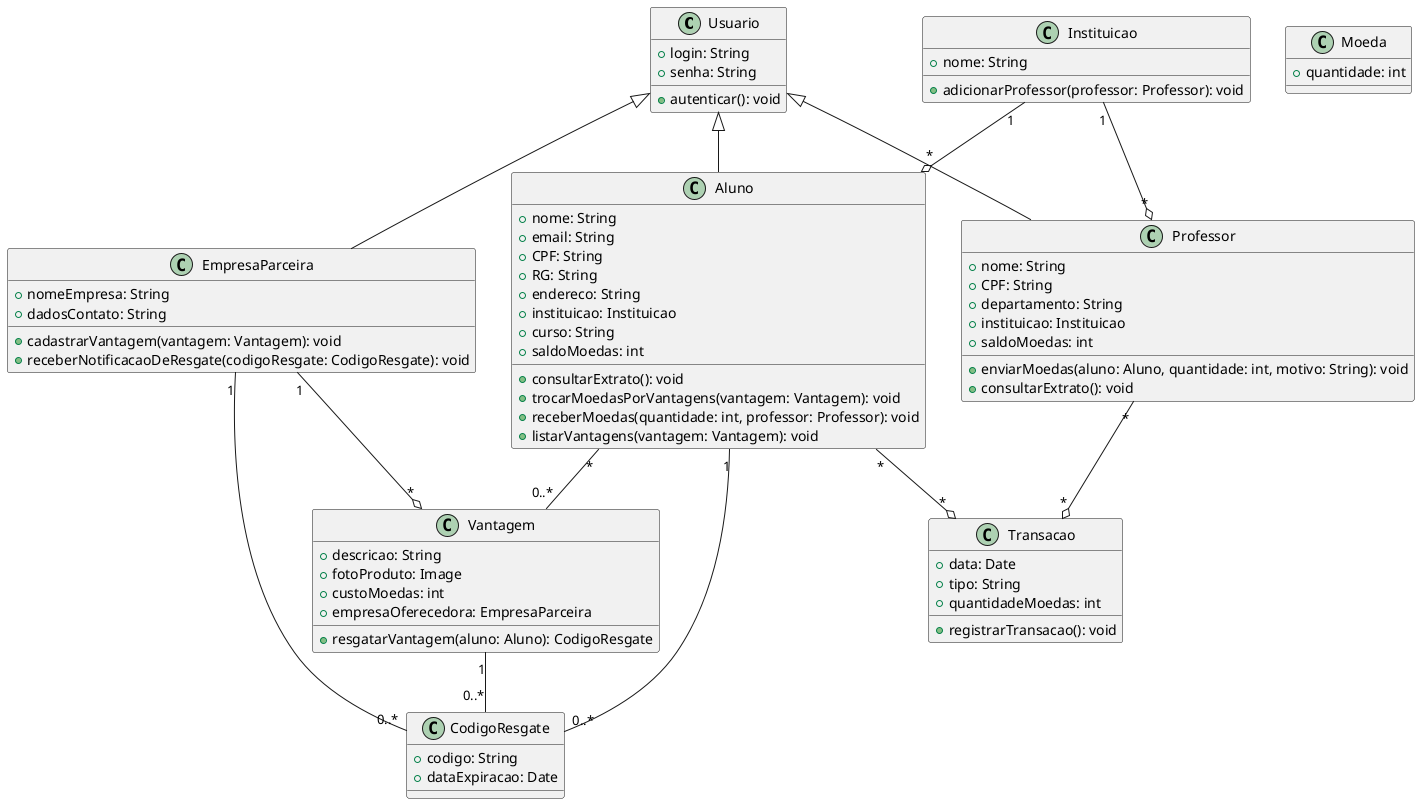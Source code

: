 @startuml

class Usuario {
  +login: String
  +senha: String
  +autenticar(): void
}

class Aluno {
  +nome: String
  +email: String
  +CPF: String
  +RG: String
  +endereco: String
  +instituicao: Instituicao
  +curso: String
  +saldoMoedas: int
  +consultarExtrato(): void
  +trocarMoedasPorVantagens(vantagem: Vantagem): void
  +receberMoedas(quantidade: int, professor: Professor): void
  +listarVantagens(vantagem: Vantagem): void
}

class Professor {
  +nome: String
  +CPF: String
  +departamento: String
  +instituicao: Instituicao
  +saldoMoedas: int
  +enviarMoedas(aluno: Aluno, quantidade: int, motivo: String): void
  +consultarExtrato(): void
}

class EmpresaParceira {
  +nomeEmpresa: String
  +dadosContato: String
  +cadastrarVantagem(vantagem: Vantagem): void
  +receberNotificacaoDeResgate(codigoResgate: CodigoResgate): void
}

class Instituicao {
  +nome: String
  +adicionarProfessor(professor: Professor): void
}

class Moeda {
  +quantidade: int
}

class Vantagem {
  +descricao: String
  +fotoProduto: Image
  +custoMoedas: int
  +empresaOferecedora: EmpresaParceira
  +resgatarVantagem(aluno: Aluno): CodigoResgate
}

class Transacao {
  +data: Date
  +tipo: String
  +quantidadeMoedas: int
  +registrarTransacao(): void
}

class CodigoResgate {
  +codigo: String
  +dataExpiracao: Date
}

Usuario <|-- Aluno
Usuario <|-- Professor
Usuario <|-- EmpresaParceira

Instituicao "1" --o "*" Professor
Instituicao "1" --o "*" Aluno

Aluno "*" --o "*" Transacao
Professor "*" --o "*" Transacao

Aluno "1" -- "0..*" CodigoResgate
EmpresaParceira "1" -- "0..*" CodigoResgate
Vantagem "1" -- "0..*" CodigoResgate

EmpresaParceira "1" --o "*" Vantagem
Aluno "*" -- "0..*" Vantagem

@enduml
